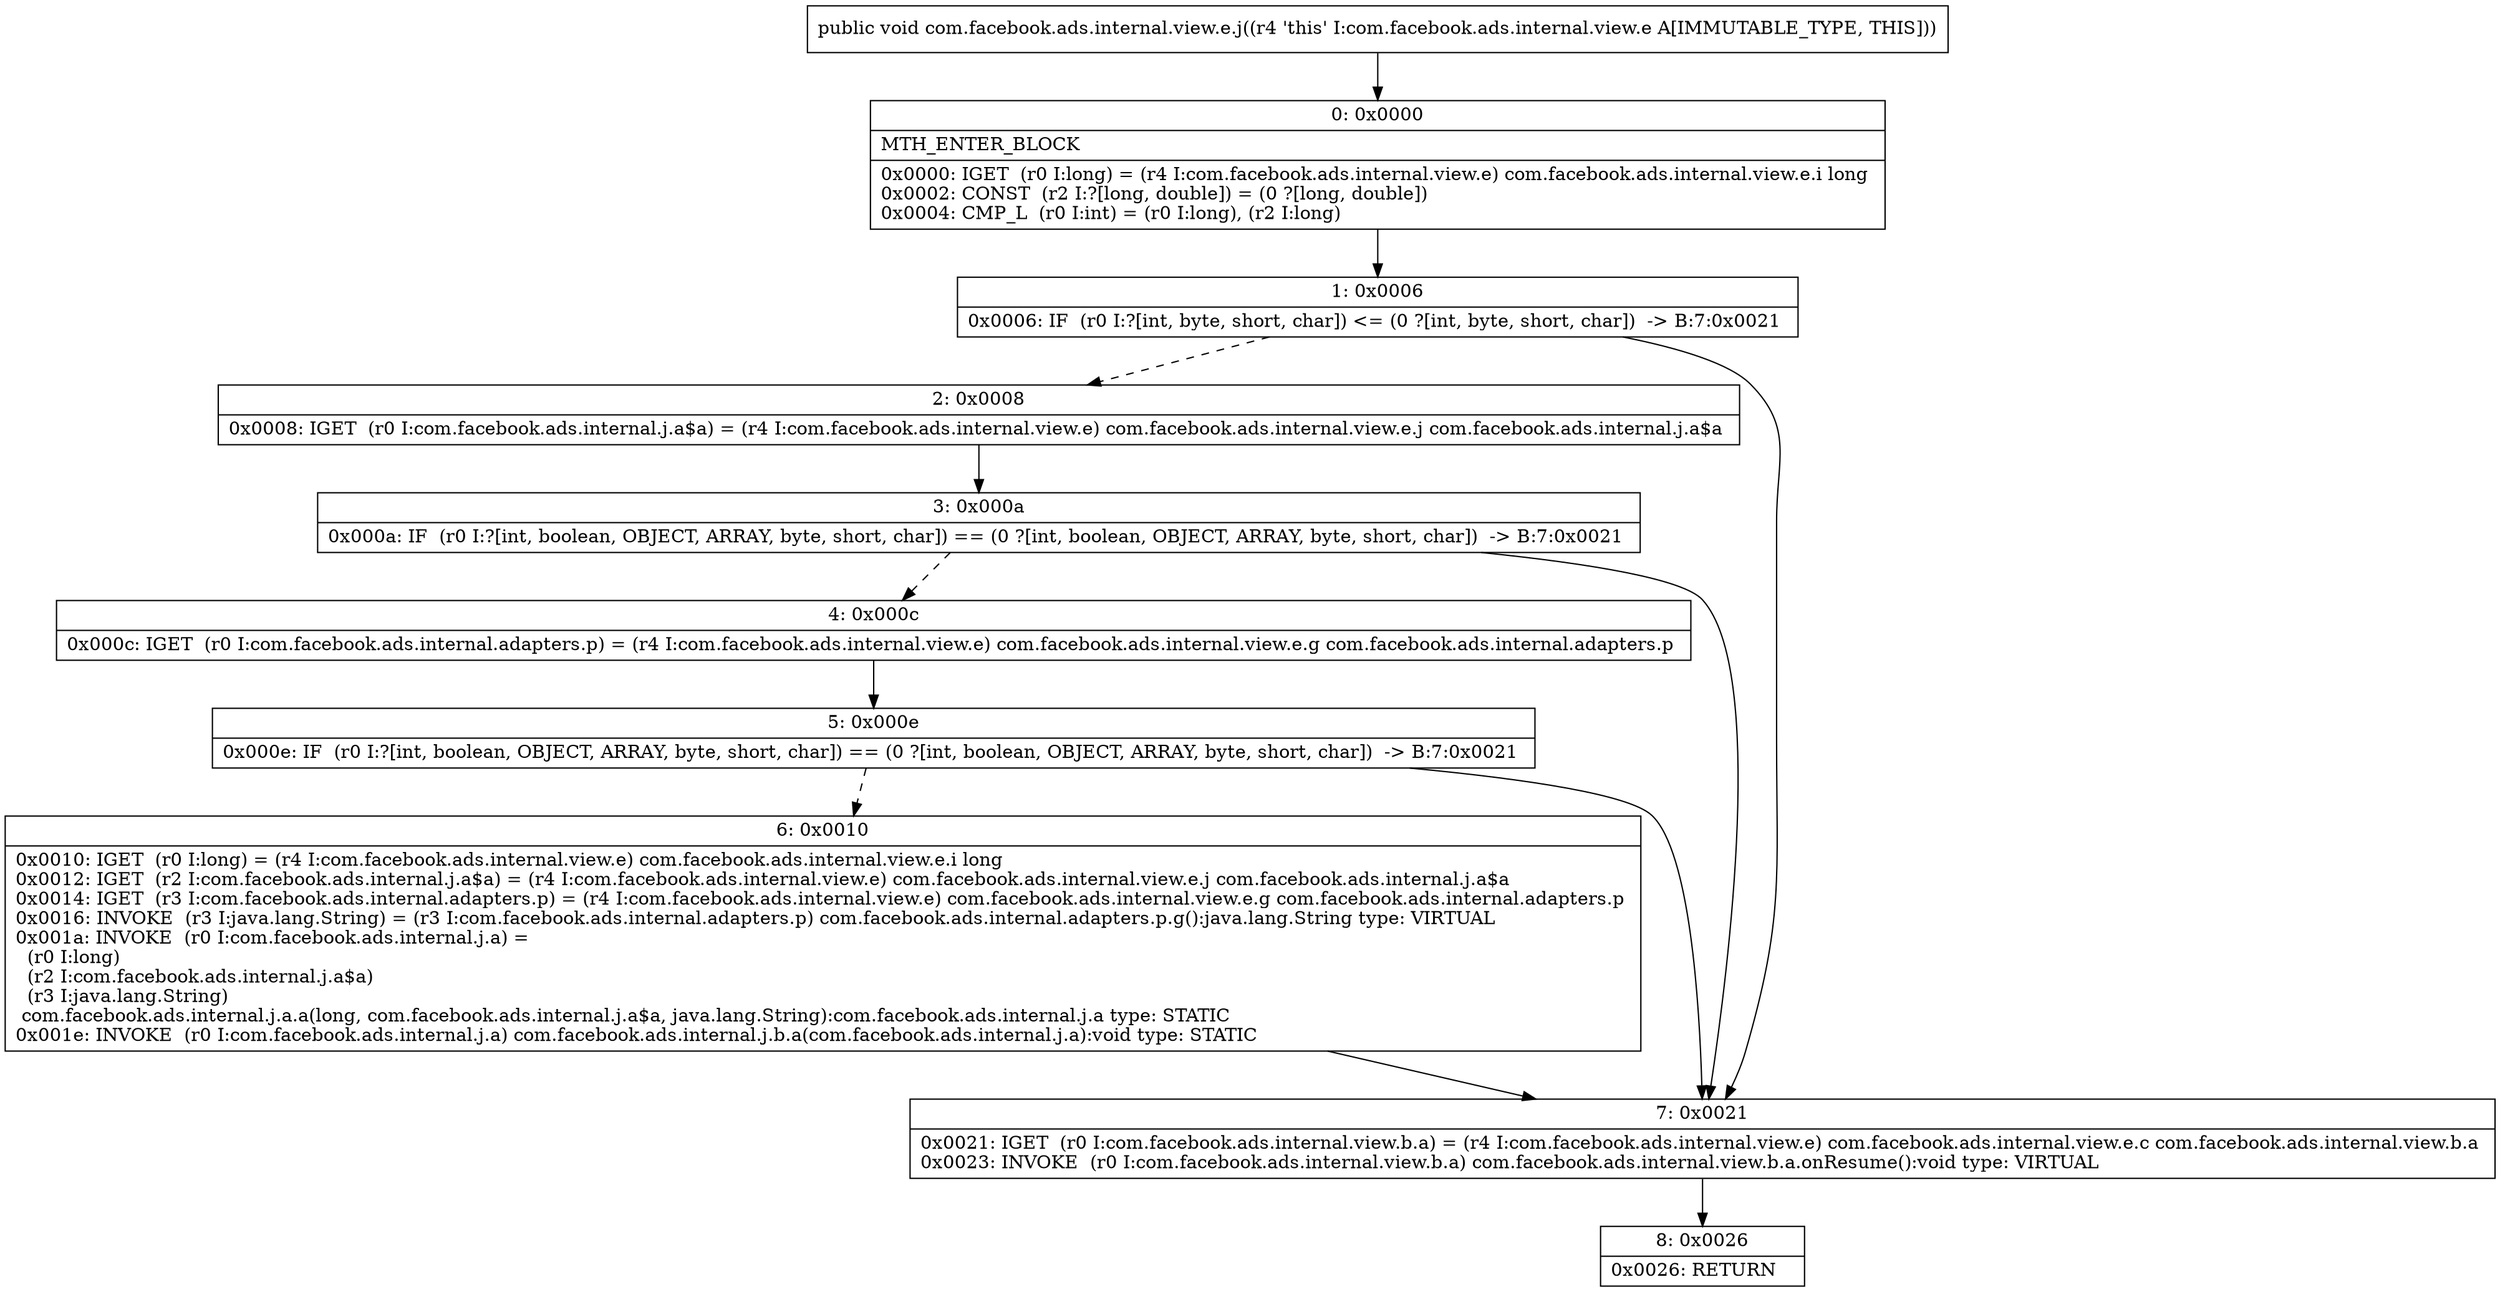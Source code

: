 digraph "CFG forcom.facebook.ads.internal.view.e.j()V" {
Node_0 [shape=record,label="{0\:\ 0x0000|MTH_ENTER_BLOCK\l|0x0000: IGET  (r0 I:long) = (r4 I:com.facebook.ads.internal.view.e) com.facebook.ads.internal.view.e.i long \l0x0002: CONST  (r2 I:?[long, double]) = (0 ?[long, double]) \l0x0004: CMP_L  (r0 I:int) = (r0 I:long), (r2 I:long) \l}"];
Node_1 [shape=record,label="{1\:\ 0x0006|0x0006: IF  (r0 I:?[int, byte, short, char]) \<= (0 ?[int, byte, short, char])  \-\> B:7:0x0021 \l}"];
Node_2 [shape=record,label="{2\:\ 0x0008|0x0008: IGET  (r0 I:com.facebook.ads.internal.j.a$a) = (r4 I:com.facebook.ads.internal.view.e) com.facebook.ads.internal.view.e.j com.facebook.ads.internal.j.a$a \l}"];
Node_3 [shape=record,label="{3\:\ 0x000a|0x000a: IF  (r0 I:?[int, boolean, OBJECT, ARRAY, byte, short, char]) == (0 ?[int, boolean, OBJECT, ARRAY, byte, short, char])  \-\> B:7:0x0021 \l}"];
Node_4 [shape=record,label="{4\:\ 0x000c|0x000c: IGET  (r0 I:com.facebook.ads.internal.adapters.p) = (r4 I:com.facebook.ads.internal.view.e) com.facebook.ads.internal.view.e.g com.facebook.ads.internal.adapters.p \l}"];
Node_5 [shape=record,label="{5\:\ 0x000e|0x000e: IF  (r0 I:?[int, boolean, OBJECT, ARRAY, byte, short, char]) == (0 ?[int, boolean, OBJECT, ARRAY, byte, short, char])  \-\> B:7:0x0021 \l}"];
Node_6 [shape=record,label="{6\:\ 0x0010|0x0010: IGET  (r0 I:long) = (r4 I:com.facebook.ads.internal.view.e) com.facebook.ads.internal.view.e.i long \l0x0012: IGET  (r2 I:com.facebook.ads.internal.j.a$a) = (r4 I:com.facebook.ads.internal.view.e) com.facebook.ads.internal.view.e.j com.facebook.ads.internal.j.a$a \l0x0014: IGET  (r3 I:com.facebook.ads.internal.adapters.p) = (r4 I:com.facebook.ads.internal.view.e) com.facebook.ads.internal.view.e.g com.facebook.ads.internal.adapters.p \l0x0016: INVOKE  (r3 I:java.lang.String) = (r3 I:com.facebook.ads.internal.adapters.p) com.facebook.ads.internal.adapters.p.g():java.lang.String type: VIRTUAL \l0x001a: INVOKE  (r0 I:com.facebook.ads.internal.j.a) = \l  (r0 I:long)\l  (r2 I:com.facebook.ads.internal.j.a$a)\l  (r3 I:java.lang.String)\l com.facebook.ads.internal.j.a.a(long, com.facebook.ads.internal.j.a$a, java.lang.String):com.facebook.ads.internal.j.a type: STATIC \l0x001e: INVOKE  (r0 I:com.facebook.ads.internal.j.a) com.facebook.ads.internal.j.b.a(com.facebook.ads.internal.j.a):void type: STATIC \l}"];
Node_7 [shape=record,label="{7\:\ 0x0021|0x0021: IGET  (r0 I:com.facebook.ads.internal.view.b.a) = (r4 I:com.facebook.ads.internal.view.e) com.facebook.ads.internal.view.e.c com.facebook.ads.internal.view.b.a \l0x0023: INVOKE  (r0 I:com.facebook.ads.internal.view.b.a) com.facebook.ads.internal.view.b.a.onResume():void type: VIRTUAL \l}"];
Node_8 [shape=record,label="{8\:\ 0x0026|0x0026: RETURN   \l}"];
MethodNode[shape=record,label="{public void com.facebook.ads.internal.view.e.j((r4 'this' I:com.facebook.ads.internal.view.e A[IMMUTABLE_TYPE, THIS])) }"];
MethodNode -> Node_0;
Node_0 -> Node_1;
Node_1 -> Node_2[style=dashed];
Node_1 -> Node_7;
Node_2 -> Node_3;
Node_3 -> Node_4[style=dashed];
Node_3 -> Node_7;
Node_4 -> Node_5;
Node_5 -> Node_6[style=dashed];
Node_5 -> Node_7;
Node_6 -> Node_7;
Node_7 -> Node_8;
}

